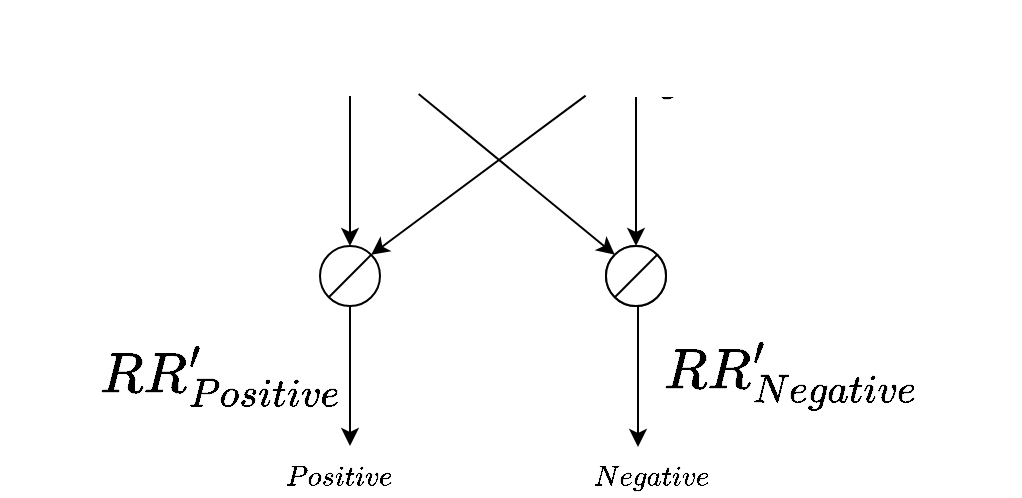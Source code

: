 <mxfile version="12.3.8" type="github" pages="1">
  <diagram id="ErTGY_6ML-W6KUS1sWa1" name="Page-1">
    <mxGraphModel dx="677" dy="378" grid="1" gridSize="10" guides="1" tooltips="1" connect="1" arrows="1" fold="1" page="1" pageScale="1" pageWidth="827" pageHeight="1169" math="1" shadow="0">
      <root>
        <mxCell id="0"/>
        <mxCell id="1" parent="0"/>
        <mxCell id="Fuug4zXgTjasP_kXOBZ3-1" value="" style="group" vertex="1" connectable="0" parent="1">
          <mxGeometry x="161" y="161" width="30" height="30" as="geometry"/>
        </mxCell>
        <mxCell id="Fuug4zXgTjasP_kXOBZ3-2" value="" style="group" vertex="1" connectable="0" parent="Fuug4zXgTjasP_kXOBZ3-1">
          <mxGeometry width="30" height="30" as="geometry"/>
        </mxCell>
        <mxCell id="Fuug4zXgTjasP_kXOBZ3-3" value="" style="group" vertex="1" connectable="0" parent="Fuug4zXgTjasP_kXOBZ3-2">
          <mxGeometry width="30" height="30" as="geometry"/>
        </mxCell>
        <mxCell id="Fuug4zXgTjasP_kXOBZ3-4" value="" style="ellipse;whiteSpace=wrap;html=1;aspect=fixed;" vertex="1" parent="Fuug4zXgTjasP_kXOBZ3-3">
          <mxGeometry width="30" height="30" as="geometry"/>
        </mxCell>
        <mxCell id="Fuug4zXgTjasP_kXOBZ3-5" value="" style="endArrow=none;html=1;" edge="1" parent="Fuug4zXgTjasP_kXOBZ3-3">
          <mxGeometry width="50" height="50" relative="1" as="geometry">
            <mxPoint x="4.286" y="25.714" as="sourcePoint"/>
            <mxPoint x="25.714" y="4.286" as="targetPoint"/>
          </mxGeometry>
        </mxCell>
        <mxCell id="Fuug4zXgTjasP_kXOBZ3-6" value="&lt;span style=&quot;font-size: 32px ; text-align: left&quot;&gt;$$A$$&lt;/span&gt;" style="text;html=1;align=center;verticalAlign=middle;resizable=0;points=[];;autosize=1;" vertex="1" parent="1">
          <mxGeometry x="127" y="55" width="110" height="30" as="geometry"/>
        </mxCell>
        <mxCell id="Fuug4zXgTjasP_kXOBZ3-7" value="&lt;div style=&quot;text-align: left&quot;&gt;&lt;span style=&quot;font-size: 32px&quot;&gt;$$A_0$$&lt;/span&gt;&lt;/div&gt;" style="text;html=1;align=center;verticalAlign=middle;resizable=0;points=[];;autosize=1;" vertex="1" parent="1">
          <mxGeometry x="250" y="55" width="140" height="30" as="geometry"/>
        </mxCell>
        <mxCell id="Fuug4zXgTjasP_kXOBZ3-8" style="edgeStyle=orthogonalEdgeStyle;rounded=0;orthogonalLoop=1;jettySize=auto;html=1;exitX=0.5;exitY=1;exitDx=0;exitDy=0;" edge="1" parent="1" source="Fuug4zXgTjasP_kXOBZ3-4">
          <mxGeometry relative="1" as="geometry">
            <mxPoint x="176" y="261" as="targetPoint"/>
          </mxGeometry>
        </mxCell>
        <mxCell id="Fuug4zXgTjasP_kXOBZ3-9" value="&lt;font style=&quot;font-size: 24px&quot;&gt;$$RR&#39;_{Positive}$$&lt;/font&gt;" style="text;html=1;align=center;verticalAlign=middle;resizable=0;points=[];;autosize=1;" vertex="1" parent="1">
          <mxGeometry x="1" y="216" width="220" height="20" as="geometry"/>
        </mxCell>
        <mxCell id="Fuug4zXgTjasP_kXOBZ3-10" value="" style="ellipse;whiteSpace=wrap;html=1;aspect=fixed;" vertex="1" parent="1">
          <mxGeometry x="304" y="161" width="30" height="30" as="geometry"/>
        </mxCell>
        <mxCell id="Fuug4zXgTjasP_kXOBZ3-11" value="" style="group" vertex="1" connectable="0" parent="1">
          <mxGeometry x="304" y="161" width="30" height="30" as="geometry"/>
        </mxCell>
        <mxCell id="Fuug4zXgTjasP_kXOBZ3-12" value="" style="group" vertex="1" connectable="0" parent="Fuug4zXgTjasP_kXOBZ3-11">
          <mxGeometry width="30" height="30" as="geometry"/>
        </mxCell>
        <mxCell id="Fuug4zXgTjasP_kXOBZ3-13" value="" style="group" vertex="1" connectable="0" parent="Fuug4zXgTjasP_kXOBZ3-12">
          <mxGeometry width="30" height="30" as="geometry"/>
        </mxCell>
        <mxCell id="Fuug4zXgTjasP_kXOBZ3-14" value="" style="ellipse;whiteSpace=wrap;html=1;aspect=fixed;" vertex="1" parent="Fuug4zXgTjasP_kXOBZ3-13">
          <mxGeometry width="30" height="30" as="geometry"/>
        </mxCell>
        <mxCell id="Fuug4zXgTjasP_kXOBZ3-15" value="" style="endArrow=none;html=1;" edge="1" parent="Fuug4zXgTjasP_kXOBZ3-13">
          <mxGeometry width="50" height="50" relative="1" as="geometry">
            <mxPoint x="4.286" y="25.714" as="sourcePoint"/>
            <mxPoint x="25.714" y="4.286" as="targetPoint"/>
          </mxGeometry>
        </mxCell>
        <mxCell id="Fuug4zXgTjasP_kXOBZ3-16" style="edgeStyle=orthogonalEdgeStyle;rounded=0;orthogonalLoop=1;jettySize=auto;html=1;exitX=0.5;exitY=1;exitDx=0;exitDy=0;entryX=0.5;entryY=0;entryDx=0;entryDy=0;fontColor=#FFFFFF;" edge="1" parent="1" source="Fuug4zXgTjasP_kXOBZ3-17" target="Fuug4zXgTjasP_kXOBZ3-4">
          <mxGeometry relative="1" as="geometry"/>
        </mxCell>
        <mxCell id="Fuug4zXgTjasP_kXOBZ3-17" value="" style="whiteSpace=wrap;html=1;aspect=fixed;fontColor=#FFFFFF;strokeColor=none;" vertex="1" parent="1">
          <mxGeometry x="152.5" y="39" width="47" height="47" as="geometry"/>
        </mxCell>
        <mxCell id="Fuug4zXgTjasP_kXOBZ3-18" style="edgeStyle=orthogonalEdgeStyle;rounded=0;orthogonalLoop=1;jettySize=auto;html=1;exitX=0.5;exitY=1;exitDx=0;exitDy=0;entryX=0.5;entryY=0;entryDx=0;entryDy=0;fontColor=#FFFFFF;" edge="1" parent="1" source="Fuug4zXgTjasP_kXOBZ3-19" target="Fuug4zXgTjasP_kXOBZ3-14">
          <mxGeometry relative="1" as="geometry"/>
        </mxCell>
        <mxCell id="Fuug4zXgTjasP_kXOBZ3-19" value="" style="whiteSpace=wrap;html=1;aspect=fixed;fontColor=#FFFFFF;strokeColor=#FFFFFF;" vertex="1" parent="1">
          <mxGeometry x="295.5" y="39" width="47" height="47" as="geometry"/>
        </mxCell>
        <mxCell id="Fuug4zXgTjasP_kXOBZ3-20" value="" style="endArrow=classic;html=1;fontColor=#FFFFFF;entryX=0;entryY=0;entryDx=0;entryDy=0;" edge="1" parent="1" target="Fuug4zXgTjasP_kXOBZ3-14">
          <mxGeometry width="50" height="50" relative="1" as="geometry">
            <mxPoint x="210.309" y="85" as="sourcePoint"/>
            <mxPoint x="250" y="101" as="targetPoint"/>
          </mxGeometry>
        </mxCell>
        <mxCell id="Fuug4zXgTjasP_kXOBZ3-21" value="" style="endArrow=classic;html=1;fontColor=#FFFFFF;exitX=0.313;exitY=1.027;exitDx=0;exitDy=0;exitPerimeter=0;entryX=1;entryY=0;entryDx=0;entryDy=0;" edge="1" parent="1" source="Fuug4zXgTjasP_kXOBZ3-7" target="Fuug4zXgTjasP_kXOBZ3-4">
          <mxGeometry width="50" height="50" relative="1" as="geometry">
            <mxPoint x="207.472" y="95" as="sourcePoint"/>
            <mxPoint x="192" y="176" as="targetPoint"/>
          </mxGeometry>
        </mxCell>
        <mxCell id="Fuug4zXgTjasP_kXOBZ3-22" style="edgeStyle=orthogonalEdgeStyle;rounded=0;orthogonalLoop=1;jettySize=auto;html=1;exitX=0.5;exitY=1;exitDx=0;exitDy=0;" edge="1" parent="1">
          <mxGeometry relative="1" as="geometry">
            <mxPoint x="320" y="261.5" as="targetPoint"/>
            <mxPoint x="320" y="191.167" as="sourcePoint"/>
          </mxGeometry>
        </mxCell>
        <mxCell id="Fuug4zXgTjasP_kXOBZ3-23" value="&lt;font style=&quot;font-size: 24px&quot;&gt;$$RR&#39;_{Negative}$$&lt;/font&gt;" style="text;html=1;align=center;verticalAlign=middle;resizable=0;points=[];;autosize=1;direction=east;" vertex="1" parent="1">
          <mxGeometry x="281" y="216" width="230" height="20" as="geometry"/>
        </mxCell>
        <mxCell id="Fuug4zXgTjasP_kXOBZ3-24" value="&lt;font color=&quot;#000000&quot;&gt;$$Positive$$&lt;/font&gt;" style="text;html=1;align=center;verticalAlign=middle;resizable=0;points=[];;autosize=1;fontColor=#FFFFFF;" vertex="1" parent="1">
          <mxGeometry x="129.5" y="266" width="80" height="20" as="geometry"/>
        </mxCell>
        <mxCell id="Fuug4zXgTjasP_kXOBZ3-25" value="$$Negative$$" style="text;html=1;align=center;verticalAlign=middle;resizable=0;points=[];;autosize=1;" vertex="1" parent="1">
          <mxGeometry x="281" y="266" width="90" height="20" as="geometry"/>
        </mxCell>
      </root>
    </mxGraphModel>
  </diagram>
</mxfile>
